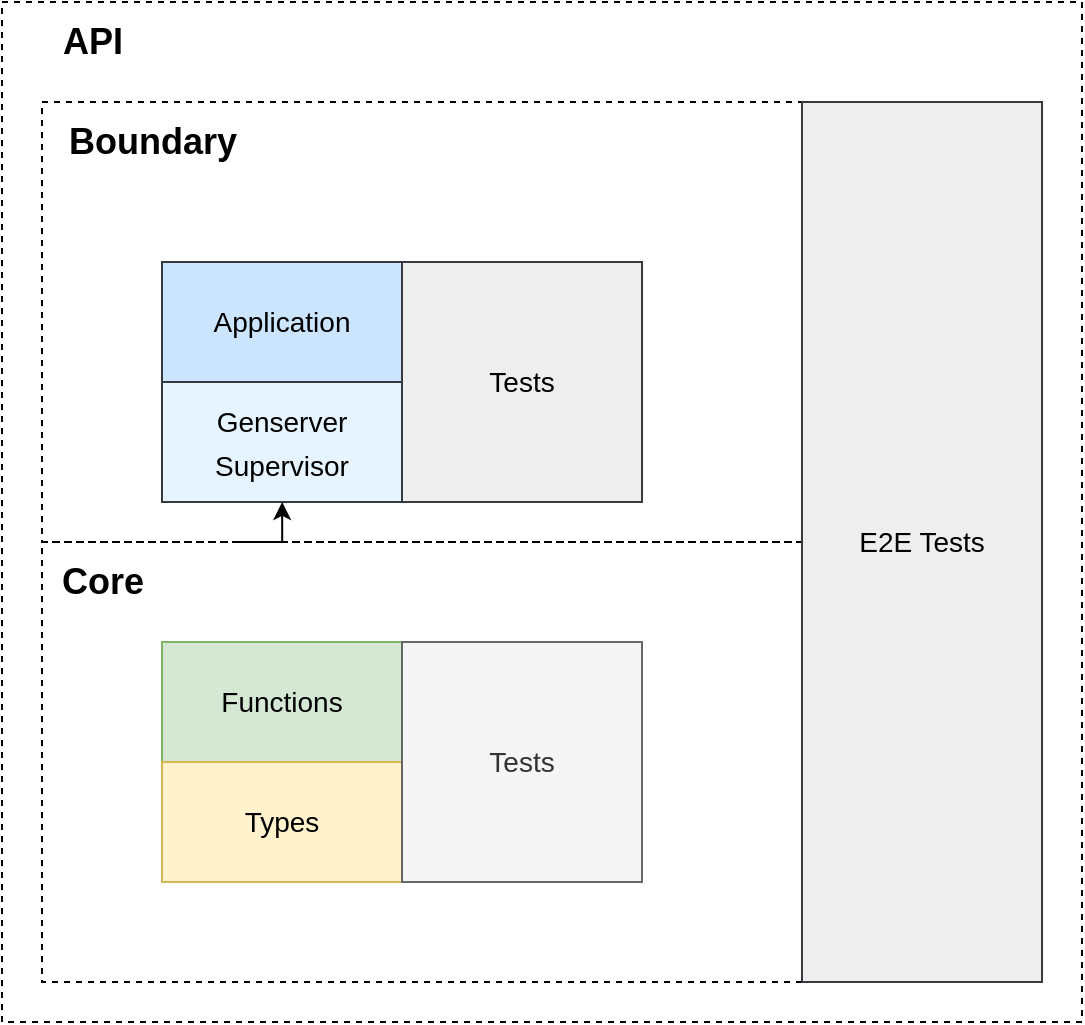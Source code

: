 <mxfile version="20.2.8" type="device"><diagram id="_Z3XIyc3ktaKG5vlTAgS" name="Page-1"><mxGraphModel dx="946" dy="542" grid="1" gridSize="10" guides="1" tooltips="1" connect="1" arrows="1" fold="1" page="1" pageScale="1" pageWidth="1920" pageHeight="1200" math="0" shadow="0"><root><mxCell id="0"/><mxCell id="1" parent="0"/><mxCell id="TlRjnARk_8WcPTw4El3m-52" value="" style="group" vertex="1" connectable="0" parent="1"><mxGeometry x="270" y="90" width="540" height="510" as="geometry"/></mxCell><mxCell id="TlRjnARk_8WcPTw4El3m-50" value="" style="rounded=0;whiteSpace=wrap;html=1;fontSize=14;fillColor=none;dashed=1;" vertex="1" parent="TlRjnARk_8WcPTw4El3m-52"><mxGeometry width="540" height="510" as="geometry"/></mxCell><mxCell id="TlRjnARk_8WcPTw4El3m-35" value="Functions" style="rounded=0;whiteSpace=wrap;html=1;fontSize=14;fillColor=#d5e8d4;strokeColor=#82b366;" vertex="1" parent="TlRjnARk_8WcPTw4El3m-52"><mxGeometry x="80" y="320" width="120" height="60" as="geometry"/></mxCell><mxCell id="TlRjnARk_8WcPTw4El3m-36" value="Types" style="rounded=0;whiteSpace=wrap;html=1;fontSize=14;fillColor=#fff2cc;strokeColor=#d6b656;" vertex="1" parent="TlRjnARk_8WcPTw4El3m-52"><mxGeometry x="80" y="380" width="120" height="60" as="geometry"/></mxCell><mxCell id="TlRjnARk_8WcPTw4El3m-37" value="Tests" style="rounded=0;whiteSpace=wrap;html=1;fontSize=14;fillColor=#f5f5f5;strokeColor=#666666;fontColor=#333333;" vertex="1" parent="TlRjnARk_8WcPTw4El3m-52"><mxGeometry x="200" y="320" width="120" height="120" as="geometry"/></mxCell><mxCell id="TlRjnARk_8WcPTw4El3m-39" value="" style="rounded=0;whiteSpace=wrap;html=1;fontSize=14;fillColor=none;dashed=1;" vertex="1" parent="TlRjnARk_8WcPTw4El3m-52"><mxGeometry x="20" y="270" width="380" height="220" as="geometry"/></mxCell><mxCell id="TlRjnARk_8WcPTw4El3m-40" value="Core" style="text;html=1;align=center;verticalAlign=middle;resizable=0;points=[];autosize=1;strokeColor=none;fillColor=none;fontSize=18;fontStyle=1" vertex="1" parent="TlRjnARk_8WcPTw4El3m-52"><mxGeometry x="20" y="270" width="60" height="40" as="geometry"/></mxCell><mxCell id="TlRjnARk_8WcPTw4El3m-41" value="&lt;font style=&quot;font-size: 14px;&quot;&gt;Genserver&lt;br&gt;Supervisor&lt;br&gt;&lt;/font&gt;" style="rounded=0;whiteSpace=wrap;html=1;fontSize=18;fillColor=#E6F4FF;strokeColor=#36393d;" vertex="1" parent="TlRjnARk_8WcPTw4El3m-52"><mxGeometry x="80" y="190" width="120" height="60" as="geometry"/></mxCell><mxCell id="TlRjnARk_8WcPTw4El3m-42" value="Application" style="rounded=0;whiteSpace=wrap;html=1;fontSize=14;fillColor=#cce5ff;strokeColor=#36393d;" vertex="1" parent="TlRjnARk_8WcPTw4El3m-52"><mxGeometry x="80" y="130" width="120" height="60" as="geometry"/></mxCell><mxCell id="TlRjnARk_8WcPTw4El3m-43" value="Tests" style="rounded=0;whiteSpace=wrap;html=1;fontSize=14;fillColor=#eeeeee;strokeColor=#36393d;" vertex="1" parent="TlRjnARk_8WcPTw4El3m-52"><mxGeometry x="200" y="130" width="120" height="120" as="geometry"/></mxCell><mxCell id="TlRjnARk_8WcPTw4El3m-44" value="" style="rounded=0;whiteSpace=wrap;html=1;fontSize=14;fillColor=none;dashed=1;" vertex="1" parent="TlRjnARk_8WcPTw4El3m-52"><mxGeometry x="20" y="50" width="380" height="220" as="geometry"/></mxCell><mxCell id="TlRjnARk_8WcPTw4El3m-45" value="Boundary" style="text;html=1;align=center;verticalAlign=middle;resizable=0;points=[];autosize=1;strokeColor=none;fillColor=none;fontSize=18;fontStyle=1" vertex="1" parent="TlRjnARk_8WcPTw4El3m-52"><mxGeometry x="20" y="50" width="110" height="40" as="geometry"/></mxCell><mxCell id="TlRjnARk_8WcPTw4El3m-46" value="E2E Tests" style="rounded=0;whiteSpace=wrap;html=1;fontSize=14;fillColor=#eeeeee;strokeColor=#36393d;" vertex="1" parent="TlRjnARk_8WcPTw4El3m-52"><mxGeometry x="400" y="50" width="120" height="440" as="geometry"/></mxCell><mxCell id="TlRjnARk_8WcPTw4El3m-49" style="edgeStyle=orthogonalEdgeStyle;orthogonalLoop=1;jettySize=auto;html=1;exitX=0.25;exitY=1;exitDx=0;exitDy=0;entryX=0.316;entryY=0.909;entryDx=0;entryDy=0;entryPerimeter=0;fontSize=14;rounded=0;" edge="1" parent="TlRjnARk_8WcPTw4El3m-52" source="TlRjnARk_8WcPTw4El3m-44" target="TlRjnARk_8WcPTw4El3m-44"><mxGeometry relative="1" as="geometry"/></mxCell><mxCell id="TlRjnARk_8WcPTw4El3m-51" value="API" style="text;html=1;align=center;verticalAlign=middle;resizable=0;points=[];autosize=1;strokeColor=none;fillColor=none;fontSize=18;fontStyle=1" vertex="1" parent="TlRjnARk_8WcPTw4El3m-52"><mxGeometry x="20" width="50" height="40" as="geometry"/></mxCell></root></mxGraphModel></diagram></mxfile>